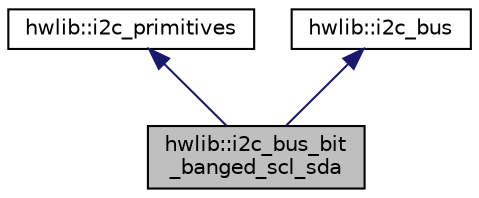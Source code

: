 digraph "hwlib::i2c_bus_bit_banged_scl_sda"
{
  edge [fontname="Helvetica",fontsize="10",labelfontname="Helvetica",labelfontsize="10"];
  node [fontname="Helvetica",fontsize="10",shape=record];
  Node0 [label="hwlib::i2c_bus_bit\l_banged_scl_sda",height=0.2,width=0.4,color="black", fillcolor="grey75", style="filled", fontcolor="black"];
  Node1 -> Node0 [dir="back",color="midnightblue",fontsize="10",style="solid",fontname="Helvetica"];
  Node1 [label="hwlib::i2c_primitives",height=0.2,width=0.4,color="black", fillcolor="white", style="filled",URL="$classhwlib_1_1i2c__primitives.html"];
  Node2 -> Node0 [dir="back",color="midnightblue",fontsize="10",style="solid",fontname="Helvetica"];
  Node2 [label="hwlib::i2c_bus",height=0.2,width=0.4,color="black", fillcolor="white", style="filled",URL="$classhwlib_1_1i2c__bus.html"];
}
